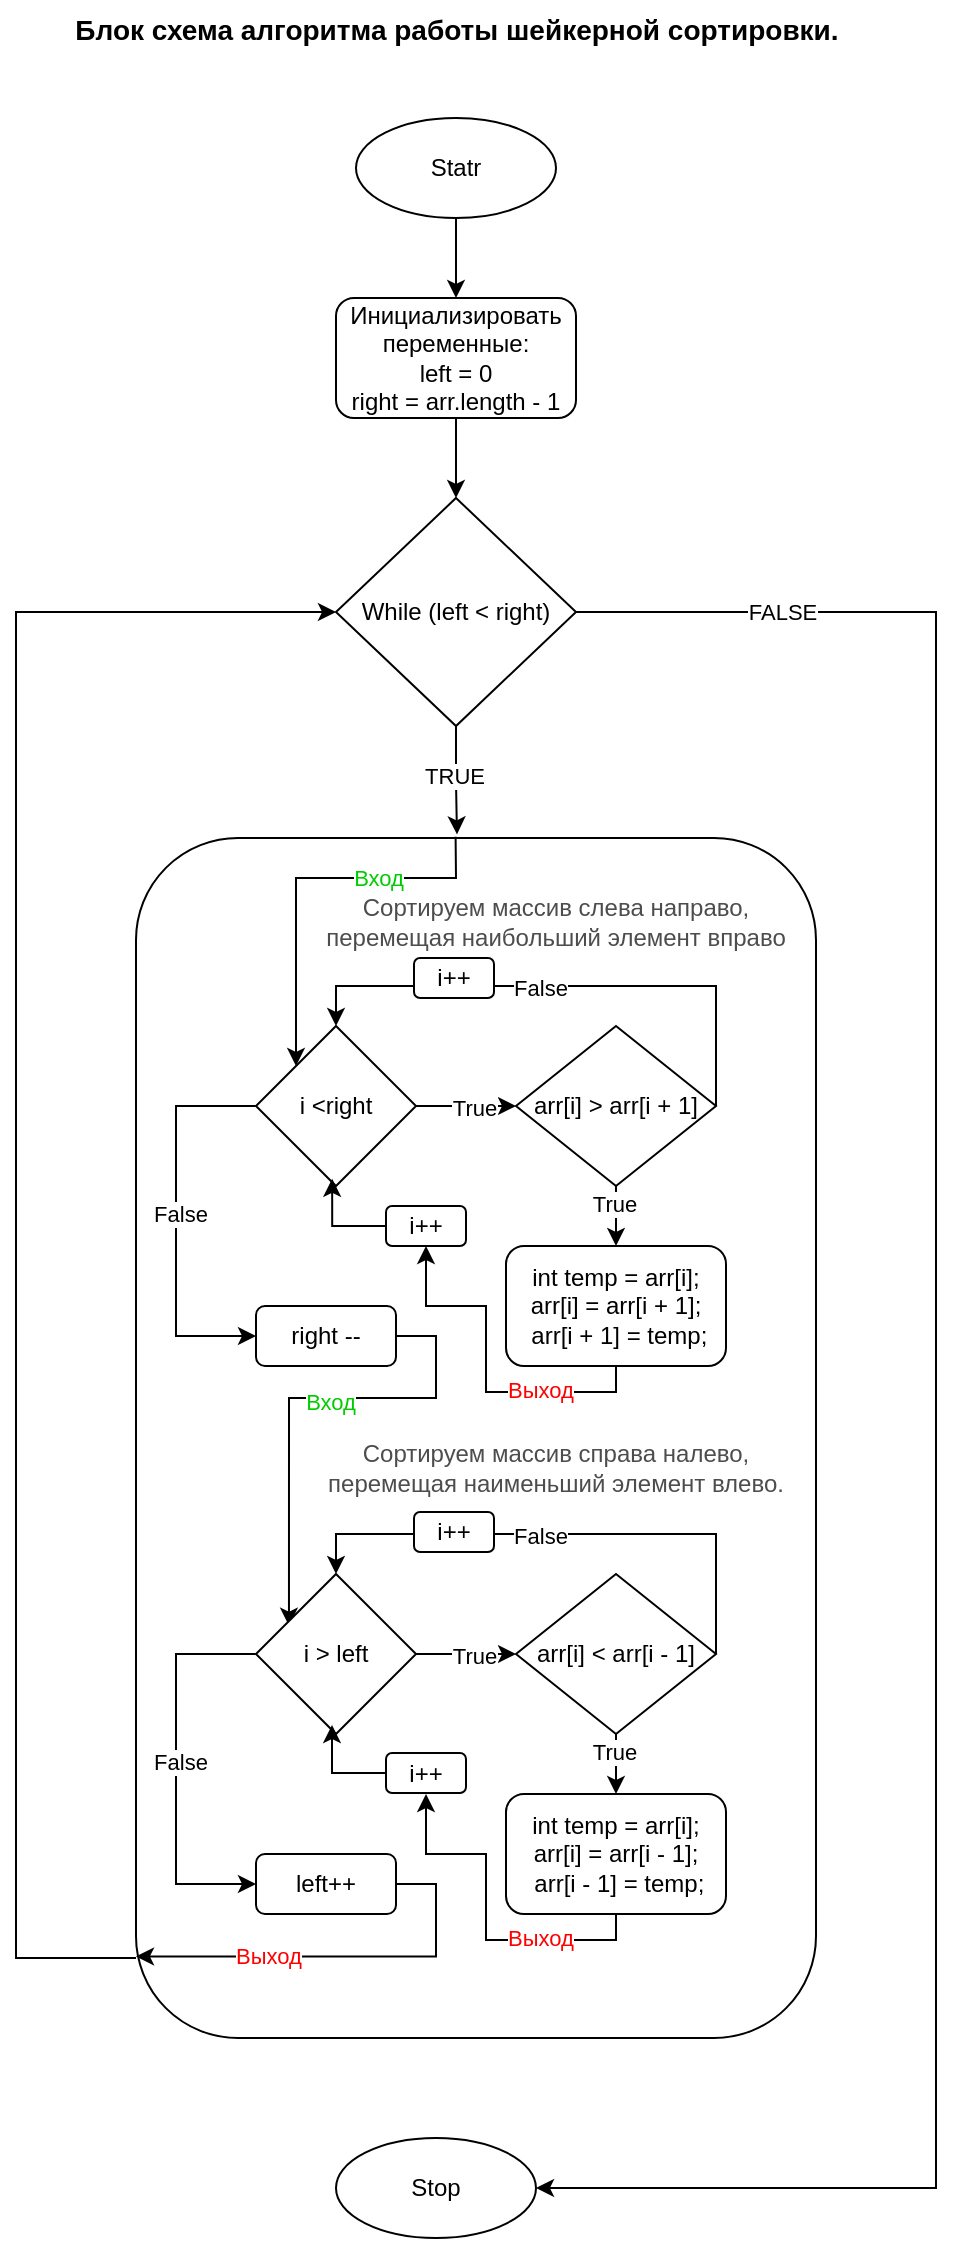 <mxfile version="21.7.5" type="device">
  <diagram id="C5RBs43oDa-KdzZeNtuy" name="Page-1">
    <mxGraphModel dx="1912" dy="1124" grid="1" gridSize="10" guides="1" tooltips="1" connect="1" arrows="1" fold="1" page="1" pageScale="1" pageWidth="827" pageHeight="1169" math="0" shadow="0">
      <root>
        <mxCell id="WIyWlLk6GJQsqaUBKTNV-0" />
        <mxCell id="WIyWlLk6GJQsqaUBKTNV-1" parent="WIyWlLk6GJQsqaUBKTNV-0" />
        <mxCell id="lZmkyHPM3k69H4kmXl3D-4" style="edgeStyle=orthogonalEdgeStyle;rounded=0;orthogonalLoop=1;jettySize=auto;html=1;entryX=0.5;entryY=0;entryDx=0;entryDy=0;" edge="1" parent="WIyWlLk6GJQsqaUBKTNV-1" source="lZmkyHPM3k69H4kmXl3D-0" target="lZmkyHPM3k69H4kmXl3D-2">
          <mxGeometry relative="1" as="geometry" />
        </mxCell>
        <mxCell id="lZmkyHPM3k69H4kmXl3D-0" value="Statr" style="ellipse;whiteSpace=wrap;html=1;" vertex="1" parent="WIyWlLk6GJQsqaUBKTNV-1">
          <mxGeometry x="345" y="83" width="100" height="50" as="geometry" />
        </mxCell>
        <mxCell id="lZmkyHPM3k69H4kmXl3D-1" value="Stop" style="ellipse;whiteSpace=wrap;html=1;" vertex="1" parent="WIyWlLk6GJQsqaUBKTNV-1">
          <mxGeometry x="335" y="1093" width="100" height="50" as="geometry" />
        </mxCell>
        <mxCell id="lZmkyHPM3k69H4kmXl3D-5" style="edgeStyle=orthogonalEdgeStyle;rounded=0;orthogonalLoop=1;jettySize=auto;html=1;entryX=0.5;entryY=0;entryDx=0;entryDy=0;" edge="1" parent="WIyWlLk6GJQsqaUBKTNV-1" source="lZmkyHPM3k69H4kmXl3D-2" target="lZmkyHPM3k69H4kmXl3D-3">
          <mxGeometry relative="1" as="geometry" />
        </mxCell>
        <mxCell id="lZmkyHPM3k69H4kmXl3D-2" value="Инициализировать переменные:&lt;br/&gt;left = 0&lt;br/&gt;right = arr.length - 1" style="rounded=1;whiteSpace=wrap;html=1;fontSize=12;glass=0;strokeWidth=1;shadow=0;" vertex="1" parent="WIyWlLk6GJQsqaUBKTNV-1">
          <mxGeometry x="335" y="173" width="120" height="60" as="geometry" />
        </mxCell>
        <mxCell id="lZmkyHPM3k69H4kmXl3D-9" style="edgeStyle=orthogonalEdgeStyle;rounded=0;orthogonalLoop=1;jettySize=auto;html=1;exitX=1;exitY=0.5;exitDx=0;exitDy=0;entryX=1;entryY=0.5;entryDx=0;entryDy=0;" edge="1" parent="WIyWlLk6GJQsqaUBKTNV-1" source="lZmkyHPM3k69H4kmXl3D-3" target="lZmkyHPM3k69H4kmXl3D-1">
          <mxGeometry relative="1" as="geometry">
            <mxPoint x="648" y="893" as="targetPoint" />
            <Array as="points">
              <mxPoint x="635" y="330" />
              <mxPoint x="635" y="1118" />
            </Array>
          </mxGeometry>
        </mxCell>
        <mxCell id="lZmkyHPM3k69H4kmXl3D-11" value="FALSE" style="edgeLabel;html=1;align=center;verticalAlign=middle;resizable=0;points=[];" vertex="1" connectable="0" parent="lZmkyHPM3k69H4kmXl3D-9">
          <mxGeometry x="-0.824" relative="1" as="geometry">
            <mxPoint as="offset" />
          </mxGeometry>
        </mxCell>
        <mxCell id="lZmkyHPM3k69H4kmXl3D-12" style="edgeStyle=orthogonalEdgeStyle;rounded=0;orthogonalLoop=1;jettySize=auto;html=1;entryX=0.472;entryY=-0.003;entryDx=0;entryDy=0;entryPerimeter=0;" edge="1" parent="WIyWlLk6GJQsqaUBKTNV-1" source="lZmkyHPM3k69H4kmXl3D-3" target="lZmkyHPM3k69H4kmXl3D-8">
          <mxGeometry relative="1" as="geometry" />
        </mxCell>
        <mxCell id="lZmkyHPM3k69H4kmXl3D-13" value="TRUE" style="edgeLabel;html=1;align=center;verticalAlign=middle;resizable=0;points=[];" vertex="1" connectable="0" parent="lZmkyHPM3k69H4kmXl3D-12">
          <mxGeometry x="-0.111" y="-1" relative="1" as="geometry">
            <mxPoint as="offset" />
          </mxGeometry>
        </mxCell>
        <mxCell id="lZmkyHPM3k69H4kmXl3D-3" value="While (left &amp;lt; right)" style="rhombus;whiteSpace=wrap;html=1;" vertex="1" parent="WIyWlLk6GJQsqaUBKTNV-1">
          <mxGeometry x="335" y="273" width="120" height="114" as="geometry" />
        </mxCell>
        <mxCell id="lZmkyHPM3k69H4kmXl3D-14" style="edgeStyle=orthogonalEdgeStyle;rounded=0;orthogonalLoop=1;jettySize=auto;html=1;entryX=0;entryY=0.5;entryDx=0;entryDy=0;" edge="1" parent="WIyWlLk6GJQsqaUBKTNV-1" source="lZmkyHPM3k69H4kmXl3D-8" target="lZmkyHPM3k69H4kmXl3D-3">
          <mxGeometry relative="1" as="geometry">
            <mxPoint x="245" y="343" as="targetPoint" />
            <Array as="points">
              <mxPoint x="175" y="1003" />
              <mxPoint x="175" y="330" />
            </Array>
          </mxGeometry>
        </mxCell>
        <mxCell id="lZmkyHPM3k69H4kmXl3D-8" value="" style="rounded=1;whiteSpace=wrap;html=1;" vertex="1" parent="WIyWlLk6GJQsqaUBKTNV-1">
          <mxGeometry x="235" y="443" width="340" height="600" as="geometry" />
        </mxCell>
        <mxCell id="lZmkyHPM3k69H4kmXl3D-20" style="edgeStyle=orthogonalEdgeStyle;rounded=0;orthogonalLoop=1;jettySize=auto;html=1;entryX=0;entryY=0.5;entryDx=0;entryDy=0;" edge="1" parent="WIyWlLk6GJQsqaUBKTNV-1" source="lZmkyHPM3k69H4kmXl3D-15" target="lZmkyHPM3k69H4kmXl3D-19">
          <mxGeometry relative="1" as="geometry" />
        </mxCell>
        <mxCell id="lZmkyHPM3k69H4kmXl3D-21" value="True" style="edgeLabel;html=1;align=center;verticalAlign=middle;resizable=0;points=[];" vertex="1" connectable="0" parent="lZmkyHPM3k69H4kmXl3D-20">
          <mxGeometry x="0.159" y="-1" relative="1" as="geometry">
            <mxPoint as="offset" />
          </mxGeometry>
        </mxCell>
        <mxCell id="lZmkyHPM3k69H4kmXl3D-23" style="edgeStyle=orthogonalEdgeStyle;rounded=0;orthogonalLoop=1;jettySize=auto;html=1;entryX=0;entryY=0.5;entryDx=0;entryDy=0;exitX=0.176;exitY=0.2;exitDx=0;exitDy=0;exitPerimeter=0;" edge="1" parent="WIyWlLk6GJQsqaUBKTNV-1" target="lZmkyHPM3k69H4kmXl3D-16">
          <mxGeometry relative="1" as="geometry">
            <mxPoint x="294.84" y="577" as="sourcePoint" />
            <Array as="points">
              <mxPoint x="255" y="577" />
              <mxPoint x="255" y="692" />
            </Array>
          </mxGeometry>
        </mxCell>
        <mxCell id="lZmkyHPM3k69H4kmXl3D-24" value="False" style="edgeLabel;html=1;align=center;verticalAlign=middle;resizable=0;points=[];" vertex="1" connectable="0" parent="lZmkyHPM3k69H4kmXl3D-23">
          <mxGeometry x="-0.039" y="2" relative="1" as="geometry">
            <mxPoint as="offset" />
          </mxGeometry>
        </mxCell>
        <mxCell id="lZmkyHPM3k69H4kmXl3D-15" value="i &amp;lt;right" style="rhombus;whiteSpace=wrap;html=1;" vertex="1" parent="WIyWlLk6GJQsqaUBKTNV-1">
          <mxGeometry x="295" y="537" width="80" height="80" as="geometry" />
        </mxCell>
        <mxCell id="lZmkyHPM3k69H4kmXl3D-50" style="edgeStyle=orthogonalEdgeStyle;rounded=0;orthogonalLoop=1;jettySize=auto;html=1;entryX=0.206;entryY=0.323;entryDx=0;entryDy=0;entryPerimeter=0;exitX=1;exitY=0.5;exitDx=0;exitDy=0;" edge="1" parent="WIyWlLk6GJQsqaUBKTNV-1" source="lZmkyHPM3k69H4kmXl3D-16" target="lZmkyHPM3k69H4kmXl3D-35">
          <mxGeometry relative="1" as="geometry">
            <Array as="points">
              <mxPoint x="385" y="692" />
              <mxPoint x="385" y="723" />
              <mxPoint x="312" y="723" />
            </Array>
          </mxGeometry>
        </mxCell>
        <mxCell id="lZmkyHPM3k69H4kmXl3D-54" value="&lt;font color=&quot;#00cc00&quot;&gt;Вход&lt;/font&gt;" style="edgeLabel;html=1;align=center;verticalAlign=middle;resizable=0;points=[];" vertex="1" connectable="0" parent="lZmkyHPM3k69H4kmXl3D-50">
          <mxGeometry x="-0.128" y="2" relative="1" as="geometry">
            <mxPoint as="offset" />
          </mxGeometry>
        </mxCell>
        <mxCell id="lZmkyHPM3k69H4kmXl3D-16" value="&lt;div&gt;right --&lt;/div&gt;" style="rounded=1;whiteSpace=wrap;html=1;fontSize=12;glass=0;strokeWidth=1;shadow=0;" vertex="1" parent="WIyWlLk6GJQsqaUBKTNV-1">
          <mxGeometry x="295" y="677" width="70" height="30" as="geometry" />
        </mxCell>
        <mxCell id="lZmkyHPM3k69H4kmXl3D-25" style="edgeStyle=orthogonalEdgeStyle;rounded=0;orthogonalLoop=1;jettySize=auto;html=1;entryX=0.5;entryY=0;entryDx=0;entryDy=0;" edge="1" parent="WIyWlLk6GJQsqaUBKTNV-1" source="lZmkyHPM3k69H4kmXl3D-19" target="lZmkyHPM3k69H4kmXl3D-22">
          <mxGeometry relative="1" as="geometry" />
        </mxCell>
        <mxCell id="lZmkyHPM3k69H4kmXl3D-26" value="True" style="edgeLabel;html=1;align=center;verticalAlign=middle;resizable=0;points=[];" vertex="1" connectable="0" parent="lZmkyHPM3k69H4kmXl3D-25">
          <mxGeometry x="-0.667" y="-1" relative="1" as="geometry">
            <mxPoint as="offset" />
          </mxGeometry>
        </mxCell>
        <mxCell id="lZmkyHPM3k69H4kmXl3D-28" style="edgeStyle=orthogonalEdgeStyle;rounded=0;orthogonalLoop=1;jettySize=auto;html=1;entryX=0.5;entryY=0;entryDx=0;entryDy=0;" edge="1" parent="WIyWlLk6GJQsqaUBKTNV-1" source="lZmkyHPM3k69H4kmXl3D-19" target="lZmkyHPM3k69H4kmXl3D-15">
          <mxGeometry relative="1" as="geometry">
            <Array as="points">
              <mxPoint x="525" y="517" />
              <mxPoint x="335" y="517" />
            </Array>
          </mxGeometry>
        </mxCell>
        <mxCell id="lZmkyHPM3k69H4kmXl3D-29" value="False" style="edgeLabel;html=1;align=center;verticalAlign=middle;resizable=0;points=[];" vertex="1" connectable="0" parent="lZmkyHPM3k69H4kmXl3D-28">
          <mxGeometry x="0.101" y="1" relative="1" as="geometry">
            <mxPoint as="offset" />
          </mxGeometry>
        </mxCell>
        <mxCell id="lZmkyHPM3k69H4kmXl3D-19" value="arr[i] &amp;gt; arr[i + 1]" style="rhombus;whiteSpace=wrap;html=1;" vertex="1" parent="WIyWlLk6GJQsqaUBKTNV-1">
          <mxGeometry x="425" y="537" width="100" height="80" as="geometry" />
        </mxCell>
        <mxCell id="lZmkyHPM3k69H4kmXl3D-30" style="edgeStyle=orthogonalEdgeStyle;rounded=0;orthogonalLoop=1;jettySize=auto;html=1;entryX=0.5;entryY=1;entryDx=0;entryDy=0;" edge="1" parent="WIyWlLk6GJQsqaUBKTNV-1" source="lZmkyHPM3k69H4kmXl3D-22" target="lZmkyHPM3k69H4kmXl3D-61">
          <mxGeometry relative="1" as="geometry">
            <mxPoint x="525" y="577" as="targetPoint" />
            <Array as="points">
              <mxPoint x="475" y="720" />
              <mxPoint x="410" y="720" />
              <mxPoint x="410" y="677" />
              <mxPoint x="380" y="677" />
            </Array>
          </mxGeometry>
        </mxCell>
        <mxCell id="lZmkyHPM3k69H4kmXl3D-84" value="&lt;font color=&quot;#ff0000&quot;&gt;Выход&lt;/font&gt;" style="edgeLabel;html=1;align=center;verticalAlign=middle;resizable=0;points=[];" vertex="1" connectable="0" parent="lZmkyHPM3k69H4kmXl3D-30">
          <mxGeometry x="-0.434" y="-1" relative="1" as="geometry">
            <mxPoint as="offset" />
          </mxGeometry>
        </mxCell>
        <mxCell id="lZmkyHPM3k69H4kmXl3D-22" value="&lt;div&gt;int temp = arr[i];&lt;/div&gt;&lt;div&gt;arr[i] = arr[i + 1];&lt;/div&gt;&lt;div&gt;&amp;nbsp;arr[i + 1] = temp;&lt;/div&gt;" style="rounded=1;whiteSpace=wrap;html=1;fontSize=12;glass=0;strokeWidth=1;shadow=0;" vertex="1" parent="WIyWlLk6GJQsqaUBKTNV-1">
          <mxGeometry x="420" y="647" width="110" height="60" as="geometry" />
        </mxCell>
        <mxCell id="lZmkyHPM3k69H4kmXl3D-31" style="edgeStyle=orthogonalEdgeStyle;rounded=0;orthogonalLoop=1;jettySize=auto;html=1;entryX=0;entryY=0.5;entryDx=0;entryDy=0;" edge="1" parent="WIyWlLk6GJQsqaUBKTNV-1" source="lZmkyHPM3k69H4kmXl3D-35" target="lZmkyHPM3k69H4kmXl3D-41">
          <mxGeometry relative="1" as="geometry" />
        </mxCell>
        <mxCell id="lZmkyHPM3k69H4kmXl3D-32" value="True" style="edgeLabel;html=1;align=center;verticalAlign=middle;resizable=0;points=[];" vertex="1" connectable="0" parent="lZmkyHPM3k69H4kmXl3D-31">
          <mxGeometry x="0.159" y="-1" relative="1" as="geometry">
            <mxPoint as="offset" />
          </mxGeometry>
        </mxCell>
        <mxCell id="lZmkyHPM3k69H4kmXl3D-33" style="edgeStyle=orthogonalEdgeStyle;rounded=0;orthogonalLoop=1;jettySize=auto;html=1;entryX=0;entryY=0.5;entryDx=0;entryDy=0;exitX=0.176;exitY=0.2;exitDx=0;exitDy=0;exitPerimeter=0;" edge="1" parent="WIyWlLk6GJQsqaUBKTNV-1" target="lZmkyHPM3k69H4kmXl3D-36">
          <mxGeometry relative="1" as="geometry">
            <mxPoint x="294.84" y="851" as="sourcePoint" />
            <Array as="points">
              <mxPoint x="255" y="851" />
              <mxPoint x="255" y="966" />
            </Array>
          </mxGeometry>
        </mxCell>
        <mxCell id="lZmkyHPM3k69H4kmXl3D-34" value="False" style="edgeLabel;html=1;align=center;verticalAlign=middle;resizable=0;points=[];" vertex="1" connectable="0" parent="lZmkyHPM3k69H4kmXl3D-33">
          <mxGeometry x="-0.039" y="2" relative="1" as="geometry">
            <mxPoint as="offset" />
          </mxGeometry>
        </mxCell>
        <mxCell id="lZmkyHPM3k69H4kmXl3D-35" value="i &amp;gt; left" style="rhombus;whiteSpace=wrap;html=1;" vertex="1" parent="WIyWlLk6GJQsqaUBKTNV-1">
          <mxGeometry x="295" y="811" width="80" height="80" as="geometry" />
        </mxCell>
        <mxCell id="lZmkyHPM3k69H4kmXl3D-49" style="edgeStyle=orthogonalEdgeStyle;rounded=0;orthogonalLoop=1;jettySize=auto;html=1;entryX=0;entryY=0.932;entryDx=0;entryDy=0;entryPerimeter=0;exitX=1;exitY=0.5;exitDx=0;exitDy=0;" edge="1" parent="WIyWlLk6GJQsqaUBKTNV-1" source="lZmkyHPM3k69H4kmXl3D-36" target="lZmkyHPM3k69H4kmXl3D-8">
          <mxGeometry relative="1" as="geometry" />
        </mxCell>
        <mxCell id="lZmkyHPM3k69H4kmXl3D-55" value="&lt;font color=&quot;#ff0000&quot;&gt;Выход&lt;/font&gt;" style="edgeLabel;html=1;align=center;verticalAlign=middle;resizable=0;points=[];" vertex="1" connectable="0" parent="lZmkyHPM3k69H4kmXl3D-49">
          <mxGeometry x="0.365" relative="1" as="geometry">
            <mxPoint as="offset" />
          </mxGeometry>
        </mxCell>
        <mxCell id="lZmkyHPM3k69H4kmXl3D-36" value="&lt;div&gt;left++&lt;/div&gt;" style="rounded=1;whiteSpace=wrap;html=1;fontSize=12;glass=0;strokeWidth=1;shadow=0;" vertex="1" parent="WIyWlLk6GJQsqaUBKTNV-1">
          <mxGeometry x="295" y="951" width="70" height="30" as="geometry" />
        </mxCell>
        <mxCell id="lZmkyHPM3k69H4kmXl3D-37" style="edgeStyle=orthogonalEdgeStyle;rounded=0;orthogonalLoop=1;jettySize=auto;html=1;entryX=0.5;entryY=0;entryDx=0;entryDy=0;" edge="1" parent="WIyWlLk6GJQsqaUBKTNV-1" source="lZmkyHPM3k69H4kmXl3D-41" target="lZmkyHPM3k69H4kmXl3D-43">
          <mxGeometry relative="1" as="geometry" />
        </mxCell>
        <mxCell id="lZmkyHPM3k69H4kmXl3D-38" value="True" style="edgeLabel;html=1;align=center;verticalAlign=middle;resizable=0;points=[];" vertex="1" connectable="0" parent="lZmkyHPM3k69H4kmXl3D-37">
          <mxGeometry x="-0.667" y="-1" relative="1" as="geometry">
            <mxPoint as="offset" />
          </mxGeometry>
        </mxCell>
        <mxCell id="lZmkyHPM3k69H4kmXl3D-39" style="edgeStyle=orthogonalEdgeStyle;rounded=0;orthogonalLoop=1;jettySize=auto;html=1;entryX=0.5;entryY=0;entryDx=0;entryDy=0;" edge="1" parent="WIyWlLk6GJQsqaUBKTNV-1" source="lZmkyHPM3k69H4kmXl3D-41" target="lZmkyHPM3k69H4kmXl3D-35">
          <mxGeometry relative="1" as="geometry">
            <Array as="points">
              <mxPoint x="525" y="791" />
              <mxPoint x="335" y="791" />
            </Array>
          </mxGeometry>
        </mxCell>
        <mxCell id="lZmkyHPM3k69H4kmXl3D-40" value="False" style="edgeLabel;html=1;align=center;verticalAlign=middle;resizable=0;points=[];" vertex="1" connectable="0" parent="lZmkyHPM3k69H4kmXl3D-39">
          <mxGeometry x="0.101" y="1" relative="1" as="geometry">
            <mxPoint as="offset" />
          </mxGeometry>
        </mxCell>
        <mxCell id="lZmkyHPM3k69H4kmXl3D-41" value="arr[i] &amp;lt; arr[i - 1]" style="rhombus;whiteSpace=wrap;html=1;" vertex="1" parent="WIyWlLk6GJQsqaUBKTNV-1">
          <mxGeometry x="425" y="811" width="100" height="80" as="geometry" />
        </mxCell>
        <mxCell id="lZmkyHPM3k69H4kmXl3D-43" value="&lt;div&gt;int temp = arr[i];&lt;/div&gt;&lt;div&gt;&lt;span style=&quot;background-color: initial;&quot;&gt;arr[i] = arr[i - 1];&lt;/span&gt;&lt;/div&gt;&lt;div&gt;&amp;nbsp;arr[i - 1] = temp;&lt;/div&gt;" style="rounded=1;whiteSpace=wrap;html=1;fontSize=12;glass=0;strokeWidth=1;shadow=0;" vertex="1" parent="WIyWlLk6GJQsqaUBKTNV-1">
          <mxGeometry x="420" y="921" width="110" height="60" as="geometry" />
        </mxCell>
        <mxCell id="lZmkyHPM3k69H4kmXl3D-44" value="&lt;font color=&quot;#4d4d4d&quot;&gt;Сортируем массив слева направо, перемещая наибольший элемент вправо&lt;/font&gt;" style="text;html=1;strokeColor=none;fillColor=none;align=center;verticalAlign=middle;whiteSpace=wrap;rounded=0;" vertex="1" parent="WIyWlLk6GJQsqaUBKTNV-1">
          <mxGeometry x="325" y="470" width="240" height="30" as="geometry" />
        </mxCell>
        <mxCell id="lZmkyHPM3k69H4kmXl3D-46" value="&lt;font color=&quot;#4d4d4d&quot;&gt;Сортируем массив справа налево, перемещая наименьший элемент влево.&lt;/font&gt;" style="text;html=1;strokeColor=none;fillColor=none;align=center;verticalAlign=middle;whiteSpace=wrap;rounded=0;" vertex="1" parent="WIyWlLk6GJQsqaUBKTNV-1">
          <mxGeometry x="315" y="743" width="260" height="30" as="geometry" />
        </mxCell>
        <mxCell id="lZmkyHPM3k69H4kmXl3D-52" value="" style="endArrow=classic;html=1;rounded=0;exitX=0.47;exitY=-0.001;exitDx=0;exitDy=0;exitPerimeter=0;entryX=0;entryY=0;entryDx=0;entryDy=0;" edge="1" parent="WIyWlLk6GJQsqaUBKTNV-1" source="lZmkyHPM3k69H4kmXl3D-8" target="lZmkyHPM3k69H4kmXl3D-15">
          <mxGeometry width="50" height="50" relative="1" as="geometry">
            <mxPoint x="325" y="633" as="sourcePoint" />
            <mxPoint x="375" y="583" as="targetPoint" />
            <Array as="points">
              <mxPoint x="395" y="463" />
              <mxPoint x="315" y="463" />
            </Array>
          </mxGeometry>
        </mxCell>
        <mxCell id="lZmkyHPM3k69H4kmXl3D-53" value="&lt;font color=&quot;#00cc00&quot;&gt;Вход&lt;/font&gt;" style="edgeLabel;html=1;align=center;verticalAlign=middle;resizable=0;points=[];" vertex="1" connectable="0" parent="lZmkyHPM3k69H4kmXl3D-52">
          <mxGeometry x="-0.384" relative="1" as="geometry">
            <mxPoint as="offset" />
          </mxGeometry>
        </mxCell>
        <mxCell id="lZmkyHPM3k69H4kmXl3D-59" value="&lt;b&gt;&lt;font style=&quot;font-size: 14px;&quot;&gt;Блок схема алгоритма работы шейкерной сортировки.&lt;/font&gt;&lt;/b&gt;" style="text;html=1;strokeColor=none;fillColor=none;align=center;verticalAlign=middle;whiteSpace=wrap;rounded=0;" vertex="1" parent="WIyWlLk6GJQsqaUBKTNV-1">
          <mxGeometry x="202.5" y="24" width="385" height="30" as="geometry" />
        </mxCell>
        <mxCell id="lZmkyHPM3k69H4kmXl3D-62" style="edgeStyle=orthogonalEdgeStyle;rounded=0;orthogonalLoop=1;jettySize=auto;html=1;entryX=0.476;entryY=0.955;entryDx=0;entryDy=0;entryPerimeter=0;" edge="1" parent="WIyWlLk6GJQsqaUBKTNV-1" source="lZmkyHPM3k69H4kmXl3D-61" target="lZmkyHPM3k69H4kmXl3D-15">
          <mxGeometry relative="1" as="geometry">
            <Array as="points">
              <mxPoint x="333" y="637" />
            </Array>
          </mxGeometry>
        </mxCell>
        <mxCell id="lZmkyHPM3k69H4kmXl3D-61" value="i++" style="rounded=1;whiteSpace=wrap;html=1;fontSize=12;glass=0;strokeWidth=1;shadow=0;" vertex="1" parent="WIyWlLk6GJQsqaUBKTNV-1">
          <mxGeometry x="360" y="627" width="40" height="20" as="geometry" />
        </mxCell>
        <mxCell id="lZmkyHPM3k69H4kmXl3D-73" style="edgeStyle=orthogonalEdgeStyle;rounded=0;orthogonalLoop=1;jettySize=auto;html=1;entryX=0.476;entryY=0.955;entryDx=0;entryDy=0;entryPerimeter=0;" edge="1" parent="WIyWlLk6GJQsqaUBKTNV-1" source="lZmkyHPM3k69H4kmXl3D-74">
          <mxGeometry relative="1" as="geometry">
            <mxPoint x="333" y="886.52" as="targetPoint" />
            <Array as="points">
              <mxPoint x="333" y="910.52" />
            </Array>
          </mxGeometry>
        </mxCell>
        <mxCell id="lZmkyHPM3k69H4kmXl3D-74" value="i++" style="rounded=1;whiteSpace=wrap;html=1;fontSize=12;glass=0;strokeWidth=1;shadow=0;" vertex="1" parent="WIyWlLk6GJQsqaUBKTNV-1">
          <mxGeometry x="360" y="900.52" width="40" height="20" as="geometry" />
        </mxCell>
        <mxCell id="lZmkyHPM3k69H4kmXl3D-75" value="i++" style="rounded=1;whiteSpace=wrap;html=1;fontSize=12;glass=0;strokeWidth=1;shadow=0;" vertex="1" parent="WIyWlLk6GJQsqaUBKTNV-1">
          <mxGeometry x="374" y="780" width="40" height="20" as="geometry" />
        </mxCell>
        <mxCell id="lZmkyHPM3k69H4kmXl3D-78" value="i++" style="rounded=1;whiteSpace=wrap;html=1;fontSize=12;glass=0;strokeWidth=1;shadow=0;" vertex="1" parent="WIyWlLk6GJQsqaUBKTNV-1">
          <mxGeometry x="374" y="503" width="40" height="20" as="geometry" />
        </mxCell>
        <mxCell id="lZmkyHPM3k69H4kmXl3D-85" style="edgeStyle=orthogonalEdgeStyle;rounded=0;orthogonalLoop=1;jettySize=auto;html=1;entryX=0.5;entryY=1;entryDx=0;entryDy=0;" edge="1" parent="WIyWlLk6GJQsqaUBKTNV-1">
          <mxGeometry relative="1" as="geometry">
            <mxPoint x="475" y="981" as="sourcePoint" />
            <mxPoint x="380" y="921" as="targetPoint" />
            <Array as="points">
              <mxPoint x="475" y="994" />
              <mxPoint x="410" y="994" />
              <mxPoint x="410" y="951" />
              <mxPoint x="380" y="951" />
            </Array>
          </mxGeometry>
        </mxCell>
        <mxCell id="lZmkyHPM3k69H4kmXl3D-86" value="&lt;font color=&quot;#ff0000&quot;&gt;Выход&lt;/font&gt;" style="edgeLabel;html=1;align=center;verticalAlign=middle;resizable=0;points=[];" vertex="1" connectable="0" parent="lZmkyHPM3k69H4kmXl3D-85">
          <mxGeometry x="-0.434" y="-1" relative="1" as="geometry">
            <mxPoint as="offset" />
          </mxGeometry>
        </mxCell>
      </root>
    </mxGraphModel>
  </diagram>
</mxfile>
